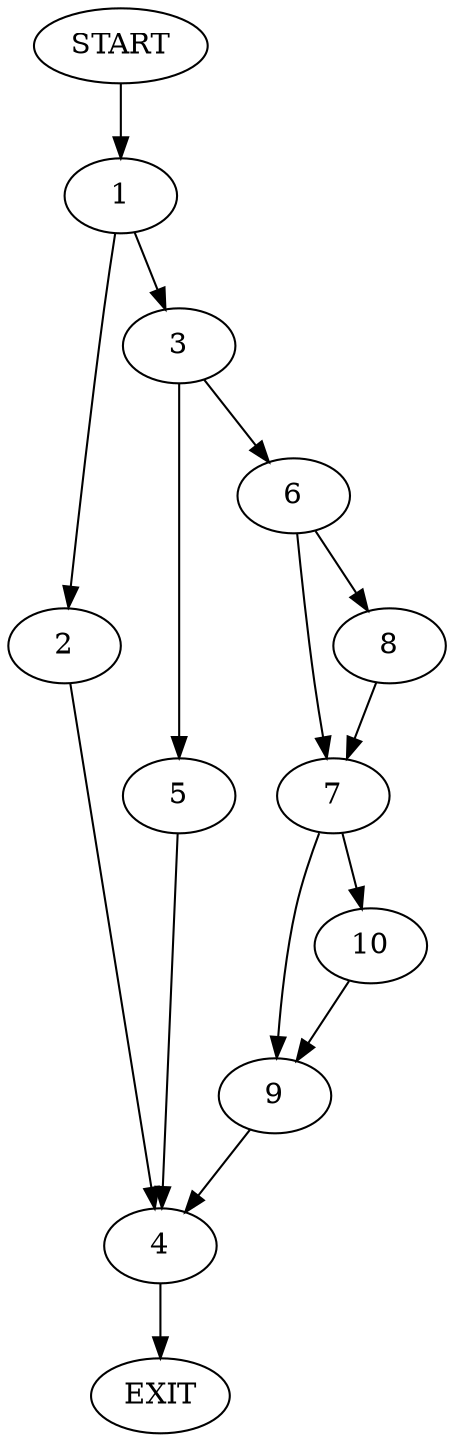 digraph {
0 [label="START"]
11 [label="EXIT"]
0 -> 1
1 -> 2
1 -> 3
2 -> 4
3 -> 5
3 -> 6
4 -> 11
6 -> 7
6 -> 8
5 -> 4
7 -> 9
7 -> 10
8 -> 7
9 -> 4
10 -> 9
}
